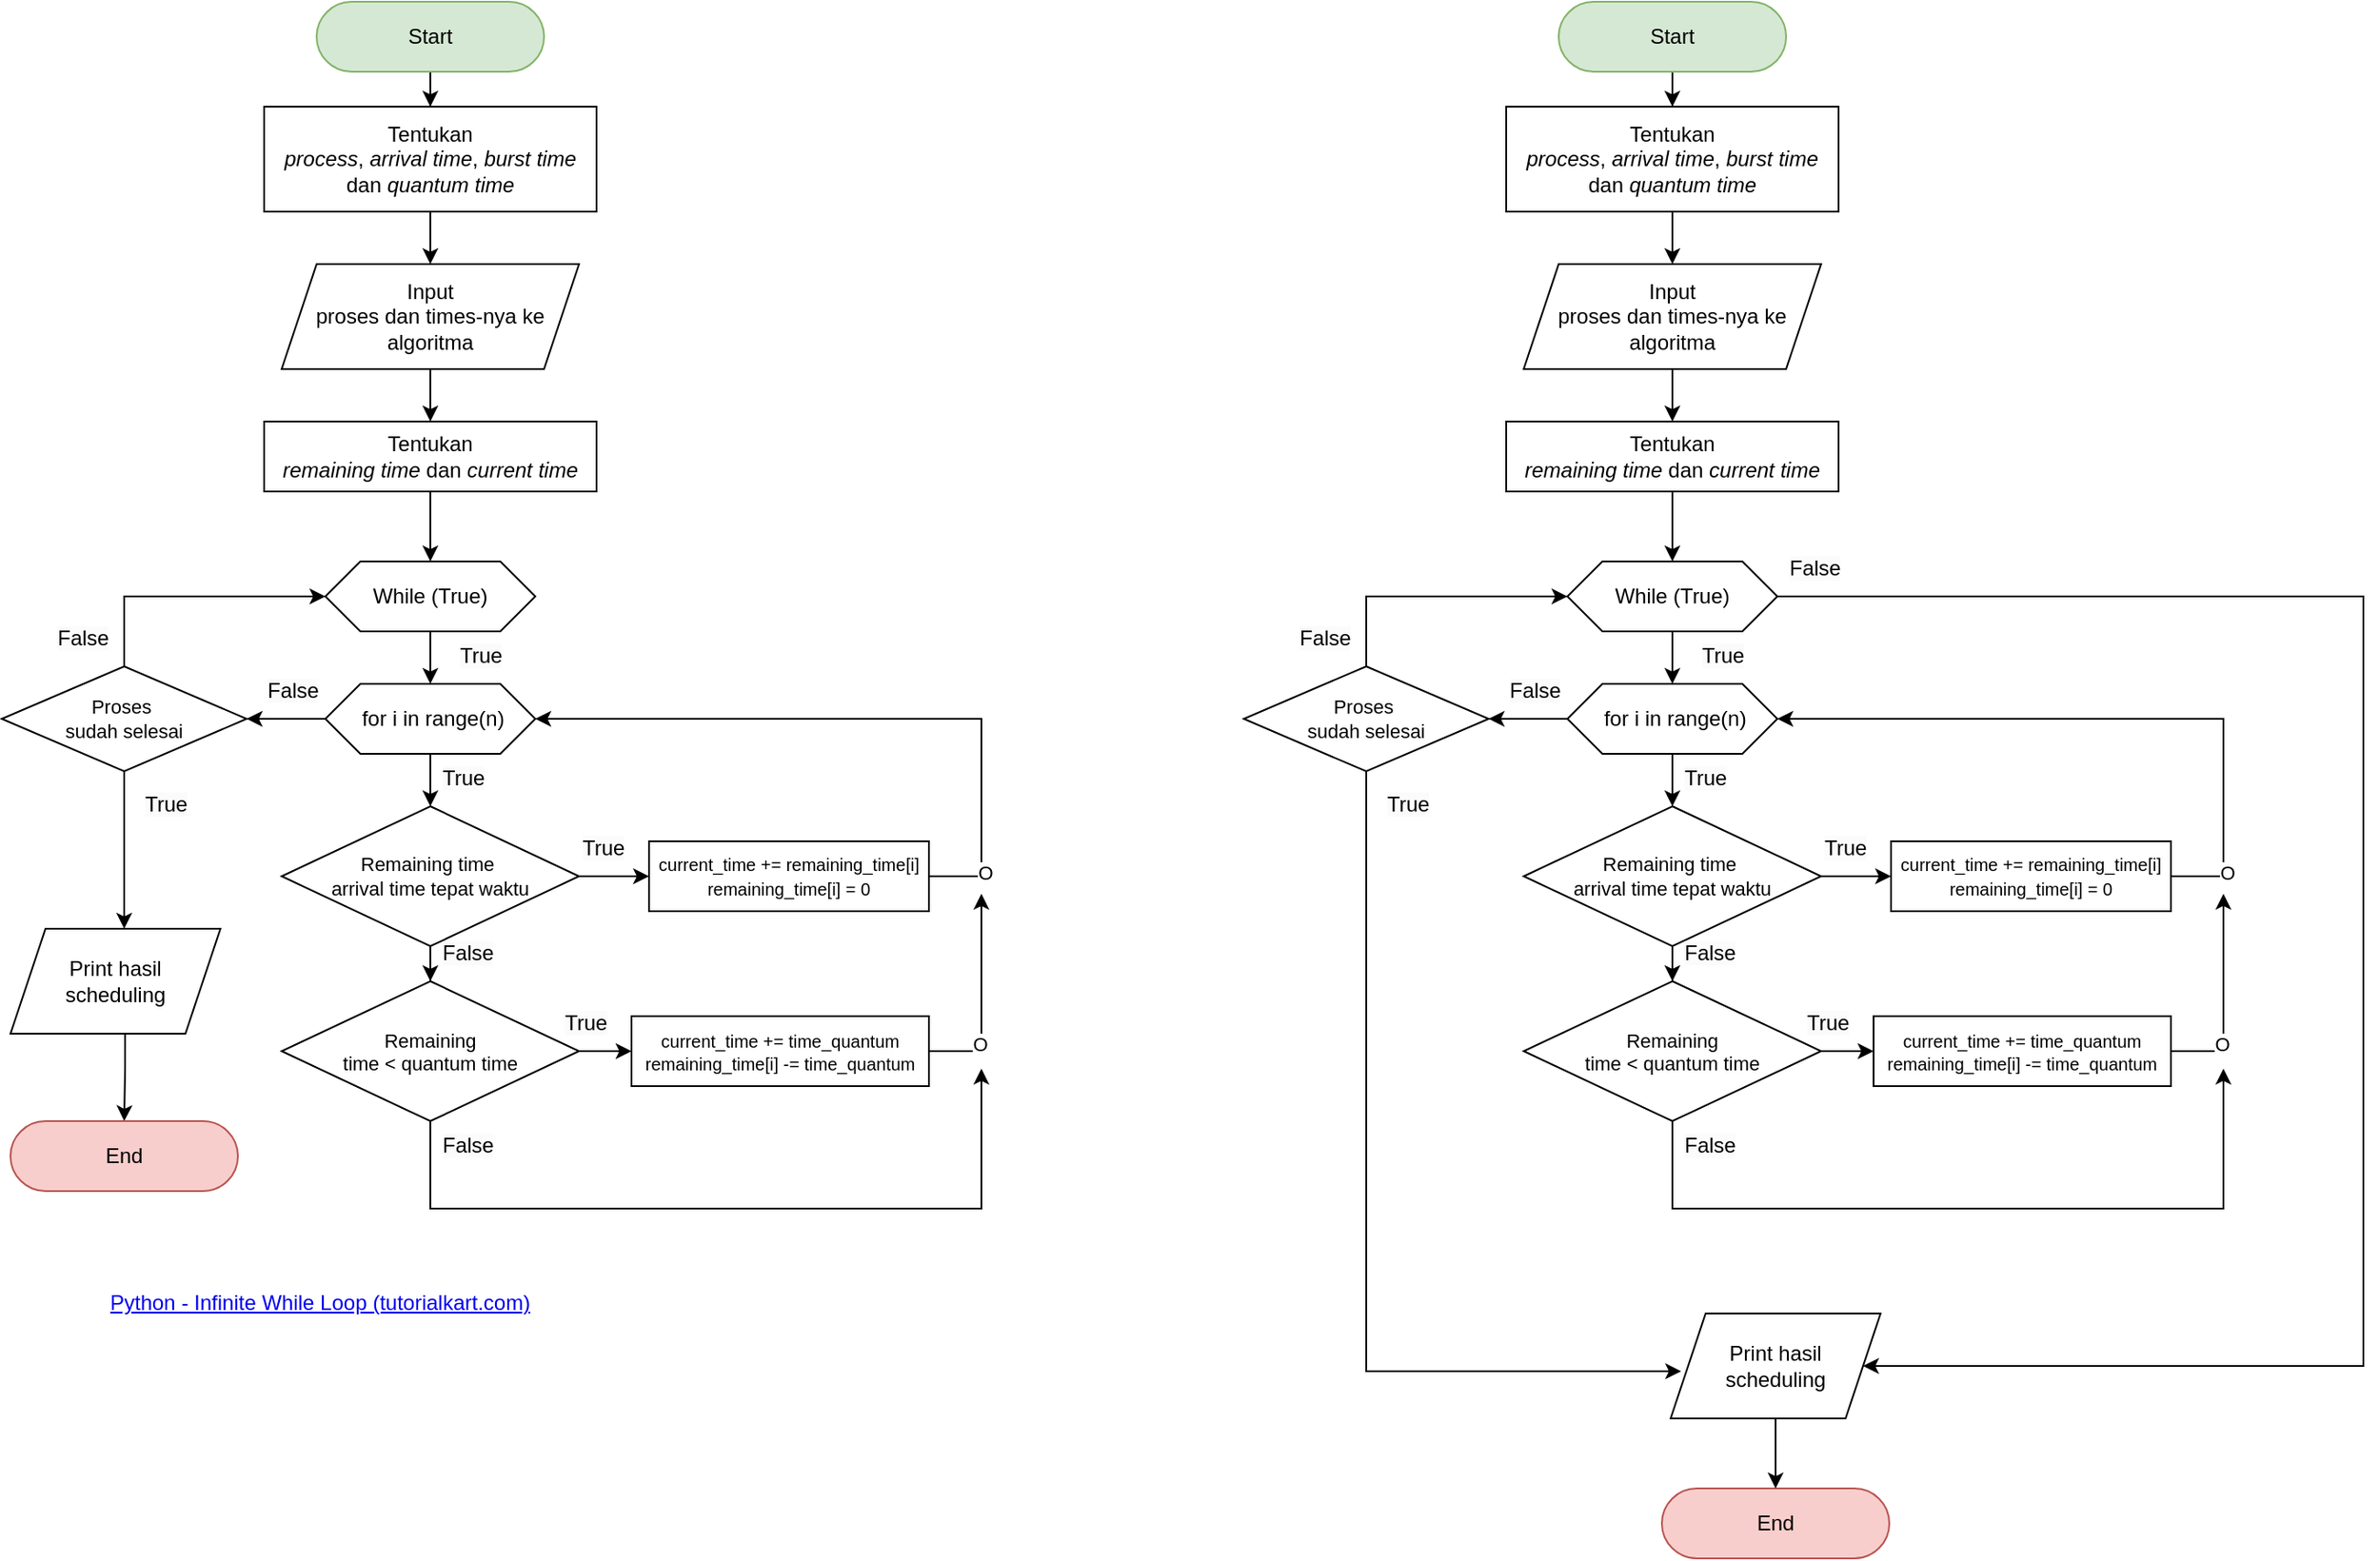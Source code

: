 <mxfile version="22.1.4" type="github">
  <diagram name="Page-1" id="GzDkK3Wdm-paOA56kU2o">
    <mxGraphModel dx="1154" dy="614" grid="1" gridSize="10" guides="1" tooltips="1" connect="1" arrows="1" fold="1" page="1" pageScale="1" pageWidth="827" pageHeight="1169" math="0" shadow="0">
      <root>
        <mxCell id="0" />
        <mxCell id="1" parent="0" />
        <mxCell id="nh16xZnF35ZIOP_AyppK-23" value="" style="edgeStyle=orthogonalEdgeStyle;rounded=0;orthogonalLoop=1;jettySize=auto;html=1;entryX=0.5;entryY=0;entryDx=0;entryDy=0;" parent="1" source="nh16xZnF35ZIOP_AyppK-1" target="nh16xZnF35ZIOP_AyppK-2" edge="1">
          <mxGeometry relative="1" as="geometry" />
        </mxCell>
        <mxCell id="nh16xZnF35ZIOP_AyppK-1" value="Start" style="rounded=1;whiteSpace=wrap;html=1;arcSize=50;fillColor=#d5e8d4;strokeColor=#82b366;" parent="1" vertex="1">
          <mxGeometry x="230" y="140" width="130" height="40" as="geometry" />
        </mxCell>
        <mxCell id="nh16xZnF35ZIOP_AyppK-25" value="" style="edgeStyle=orthogonalEdgeStyle;rounded=0;orthogonalLoop=1;jettySize=auto;html=1;" parent="1" source="nh16xZnF35ZIOP_AyppK-2" target="nh16xZnF35ZIOP_AyppK-3" edge="1">
          <mxGeometry relative="1" as="geometry" />
        </mxCell>
        <mxCell id="nh16xZnF35ZIOP_AyppK-2" value="&lt;p align=&quot;center&quot; class=&quot;MsoNormal&quot;&gt;Tentukan&lt;br&gt;&lt;i&gt;process&lt;/i&gt;, &lt;i&gt;arrival time&lt;/i&gt;, &lt;i&gt;burst time&lt;/i&gt; dan &lt;i&gt;quantum time&lt;/i&gt;&lt;span style=&quot;font-family: &amp;quot;Plus Jakarta Sans&amp;quot;;&quot;&gt;&lt;/span&gt;&lt;/p&gt;" style="rounded=0;whiteSpace=wrap;html=1;" parent="1" vertex="1">
          <mxGeometry x="200" y="200" width="190" height="60" as="geometry" />
        </mxCell>
        <mxCell id="nh16xZnF35ZIOP_AyppK-28" style="edgeStyle=orthogonalEdgeStyle;rounded=0;orthogonalLoop=1;jettySize=auto;html=1;entryX=0.5;entryY=0;entryDx=0;entryDy=0;" parent="1" source="nh16xZnF35ZIOP_AyppK-3" target="nh16xZnF35ZIOP_AyppK-4" edge="1">
          <mxGeometry relative="1" as="geometry" />
        </mxCell>
        <mxCell id="nh16xZnF35ZIOP_AyppK-3" value="&lt;p align=&quot;center&quot; class=&quot;MsoNormal&quot;&gt;Input&lt;br/&gt;proses dan times-nya ke algoritma&lt;span style=&quot;font-family: &amp;quot;Plus Jakarta Sans&amp;quot;;&quot;&gt;&lt;/span&gt;&lt;/p&gt;" style="shape=parallelogram;perimeter=parallelogramPerimeter;whiteSpace=wrap;html=1;fixedSize=1;" parent="1" vertex="1">
          <mxGeometry x="210" y="290" width="170" height="60" as="geometry" />
        </mxCell>
        <mxCell id="nh16xZnF35ZIOP_AyppK-29" style="edgeStyle=orthogonalEdgeStyle;rounded=0;orthogonalLoop=1;jettySize=auto;html=1;" parent="1" source="nh16xZnF35ZIOP_AyppK-4" target="nh16xZnF35ZIOP_AyppK-6" edge="1">
          <mxGeometry relative="1" as="geometry" />
        </mxCell>
        <mxCell id="nh16xZnF35ZIOP_AyppK-4" value="&lt;p align=&quot;center&quot; class=&quot;MsoNormal&quot;&gt;&lt;font style=&quot;font-size: 12px;&quot;&gt;&lt;font style=&quot;&quot;&gt;Tentukan&lt;br&gt;&lt;i&gt;remaining time&lt;/i&gt; dan&lt;i&gt; current &lt;/i&gt;&lt;/font&gt;&lt;i&gt;time&lt;/i&gt;&lt;/font&gt;&lt;span style=&quot;font-family: &amp;quot;Plus Jakarta Sans&amp;quot;;&quot;&gt;&lt;/span&gt;&lt;/p&gt;" style="rounded=0;whiteSpace=wrap;html=1;" parent="1" vertex="1">
          <mxGeometry x="200" y="380" width="190" height="40" as="geometry" />
        </mxCell>
        <mxCell id="nh16xZnF35ZIOP_AyppK-31" style="edgeStyle=orthogonalEdgeStyle;rounded=0;orthogonalLoop=1;jettySize=auto;html=1;entryX=0.5;entryY=0;entryDx=0;entryDy=0;" parent="1" source="nh16xZnF35ZIOP_AyppK-6" target="nh16xZnF35ZIOP_AyppK-7" edge="1">
          <mxGeometry relative="1" as="geometry" />
        </mxCell>
        <mxCell id="nh16xZnF35ZIOP_AyppK-6" value="While (True)" style="shape=hexagon;perimeter=hexagonPerimeter2;whiteSpace=wrap;html=1;fixedSize=1;" parent="1" vertex="1">
          <mxGeometry x="235" y="460" width="120" height="40" as="geometry" />
        </mxCell>
        <mxCell id="nh16xZnF35ZIOP_AyppK-18" value="" style="edgeStyle=orthogonalEdgeStyle;rounded=0;orthogonalLoop=1;jettySize=auto;html=1;" parent="1" source="nh16xZnF35ZIOP_AyppK-7" target="nh16xZnF35ZIOP_AyppK-17" edge="1">
          <mxGeometry relative="1" as="geometry" />
        </mxCell>
        <mxCell id="nh16xZnF35ZIOP_AyppK-33" style="edgeStyle=orthogonalEdgeStyle;rounded=0;orthogonalLoop=1;jettySize=auto;html=1;entryX=0.5;entryY=0;entryDx=0;entryDy=0;" parent="1" source="nh16xZnF35ZIOP_AyppK-7" target="nh16xZnF35ZIOP_AyppK-9" edge="1">
          <mxGeometry relative="1" as="geometry" />
        </mxCell>
        <mxCell id="nh16xZnF35ZIOP_AyppK-7" value="&amp;nbsp;for i in range(n)" style="shape=hexagon;perimeter=hexagonPerimeter2;whiteSpace=wrap;html=1;fixedSize=1;" parent="1" vertex="1">
          <mxGeometry x="235" y="530" width="120" height="40" as="geometry" />
        </mxCell>
        <mxCell id="nh16xZnF35ZIOP_AyppK-19" value="" style="edgeStyle=orthogonalEdgeStyle;rounded=0;orthogonalLoop=1;jettySize=auto;html=1;" parent="1" source="nh16xZnF35ZIOP_AyppK-9" target="nh16xZnF35ZIOP_AyppK-16" edge="1">
          <mxGeometry relative="1" as="geometry" />
        </mxCell>
        <mxCell id="nh16xZnF35ZIOP_AyppK-36" value="" style="edgeStyle=orthogonalEdgeStyle;rounded=0;orthogonalLoop=1;jettySize=auto;html=1;" parent="1" source="nh16xZnF35ZIOP_AyppK-9" target="nh16xZnF35ZIOP_AyppK-11" edge="1">
          <mxGeometry relative="1" as="geometry" />
        </mxCell>
        <mxCell id="nh16xZnF35ZIOP_AyppK-9" value="&lt;p style=&quot;line-height: 10%;&quot; class=&quot;MsoNormal&quot;&gt;&lt;font style=&quot;font-size: 11px;&quot;&gt;Remaining time&amp;nbsp;&lt;/font&gt;&lt;/p&gt;&lt;p style=&quot;line-height: 10%;&quot; class=&quot;MsoNormal&quot;&gt;&lt;font style=&quot;font-size: 11px;&quot;&gt;arrival time tepat waktu&lt;/font&gt;&lt;/p&gt;" style="rhombus;whiteSpace=wrap;html=1;rounded=0;shadow=0;align=center;" parent="1" vertex="1">
          <mxGeometry x="210" y="600" width="170" height="80" as="geometry" />
        </mxCell>
        <mxCell id="nh16xZnF35ZIOP_AyppK-20" value="" style="edgeStyle=orthogonalEdgeStyle;rounded=0;orthogonalLoop=1;jettySize=auto;html=1;" parent="1" source="nh16xZnF35ZIOP_AyppK-11" target="nh16xZnF35ZIOP_AyppK-15" edge="1">
          <mxGeometry relative="1" as="geometry" />
        </mxCell>
        <mxCell id="tXyMa349fQZosZSXfKXh-4" style="edgeStyle=orthogonalEdgeStyle;rounded=0;orthogonalLoop=1;jettySize=auto;html=1;" edge="1" parent="1" source="nh16xZnF35ZIOP_AyppK-11">
          <mxGeometry relative="1" as="geometry">
            <mxPoint x="610" y="750" as="targetPoint" />
            <Array as="points">
              <mxPoint x="295" y="830" />
              <mxPoint x="610" y="830" />
            </Array>
          </mxGeometry>
        </mxCell>
        <mxCell id="nh16xZnF35ZIOP_AyppK-11" value="&lt;p style=&quot;line-height: 110%; font-size: 11px;&quot; align=&quot;center&quot; class=&quot;MsoNormal&quot;&gt;Remaining&lt;br&gt;time &amp;lt; quantum time&lt;/p&gt;" style="rhombus;whiteSpace=wrap;html=1;rounded=0;shadow=0;align=center;" parent="1" vertex="1">
          <mxGeometry x="210" y="700" width="170" height="80" as="geometry" />
        </mxCell>
        <mxCell id="nh16xZnF35ZIOP_AyppK-38" style="edgeStyle=orthogonalEdgeStyle;rounded=0;orthogonalLoop=1;jettySize=auto;html=1;" parent="1" source="nh16xZnF35ZIOP_AyppK-15" edge="1">
          <mxGeometry relative="1" as="geometry">
            <mxPoint x="610" y="650" as="targetPoint" />
            <Array as="points">
              <mxPoint x="610" y="740" />
            </Array>
          </mxGeometry>
        </mxCell>
        <mxCell id="tXyMa349fQZosZSXfKXh-10" value="O" style="edgeLabel;html=1;align=center;verticalAlign=middle;resizable=0;points=[];" vertex="1" connectable="0" parent="nh16xZnF35ZIOP_AyppK-38">
          <mxGeometry x="-0.429" y="1" relative="1" as="geometry">
            <mxPoint as="offset" />
          </mxGeometry>
        </mxCell>
        <mxCell id="nh16xZnF35ZIOP_AyppK-15" value="&lt;p style=&quot;line-height: 30%; font-size: 10px;&quot; align=&quot;center&quot; class=&quot;MsoNormal&quot;&gt;&lt;font style=&quot;font-size: 10px;&quot;&gt;current_time += time_quantum&lt;/font&gt;&lt;/p&gt;&lt;p style=&quot;line-height: 30%; font-size: 10px;&quot; align=&quot;center&quot; class=&quot;MsoNormal&quot;&gt;&lt;span style=&quot;background-color: initial;&quot;&gt;&lt;font style=&quot;font-size: 10px;&quot;&gt;remaining_time[i] -= time_quantum&lt;/font&gt;&lt;/span&gt;&lt;/p&gt;" style="rounded=0;whiteSpace=wrap;html=1;" parent="1" vertex="1">
          <mxGeometry x="410" y="720" width="170" height="40" as="geometry" />
        </mxCell>
        <mxCell id="nh16xZnF35ZIOP_AyppK-37" style="edgeStyle=orthogonalEdgeStyle;rounded=0;orthogonalLoop=1;jettySize=auto;html=1;entryX=1;entryY=0.5;entryDx=0;entryDy=0;" parent="1" source="nh16xZnF35ZIOP_AyppK-16" target="nh16xZnF35ZIOP_AyppK-7" edge="1">
          <mxGeometry relative="1" as="geometry">
            <Array as="points">
              <mxPoint x="610" y="640" />
              <mxPoint x="610" y="550" />
            </Array>
          </mxGeometry>
        </mxCell>
        <mxCell id="tXyMa349fQZosZSXfKXh-9" value="O" style="edgeLabel;html=1;align=center;verticalAlign=middle;resizable=0;points=[];" vertex="1" connectable="0" parent="nh16xZnF35ZIOP_AyppK-37">
          <mxGeometry x="-0.828" y="-2" relative="1" as="geometry">
            <mxPoint as="offset" />
          </mxGeometry>
        </mxCell>
        <mxCell id="nh16xZnF35ZIOP_AyppK-16" value="&lt;p style=&quot;line-height: 10%;&quot; class=&quot;MsoNormal&quot;&gt;&lt;font style=&quot;font-size: 10px;&quot;&gt;current_time += remaining_time[i]&lt;/font&gt;&lt;/p&gt;&lt;p style=&quot;line-height: 10%;&quot; class=&quot;MsoNormal&quot;&gt;&lt;font style=&quot;font-size: 10px;&quot;&gt;remaining_time[i] = 0&lt;/font&gt;&lt;/p&gt;" style="rounded=0;whiteSpace=wrap;html=1;align=center;perimeterSpacing=0;" parent="1" vertex="1">
          <mxGeometry x="420" y="620" width="160" height="40" as="geometry" />
        </mxCell>
        <mxCell id="nh16xZnF35ZIOP_AyppK-43" style="edgeStyle=orthogonalEdgeStyle;rounded=0;orthogonalLoop=1;jettySize=auto;html=1;exitX=0.5;exitY=0;exitDx=0;exitDy=0;entryX=0;entryY=0.5;entryDx=0;entryDy=0;" parent="1" source="nh16xZnF35ZIOP_AyppK-17" target="nh16xZnF35ZIOP_AyppK-6" edge="1">
          <mxGeometry relative="1" as="geometry">
            <mxPoint x="160" y="445" as="targetPoint" />
            <mxPoint x="120.0" y="515" as="sourcePoint" />
            <Array as="points">
              <mxPoint x="120" y="480" />
            </Array>
          </mxGeometry>
        </mxCell>
        <mxCell id="nh16xZnF35ZIOP_AyppK-45" value="" style="edgeStyle=orthogonalEdgeStyle;rounded=0;orthogonalLoop=1;jettySize=auto;html=1;" parent="1" source="nh16xZnF35ZIOP_AyppK-17" edge="1">
          <mxGeometry relative="1" as="geometry">
            <mxPoint x="120" y="670" as="targetPoint" />
          </mxGeometry>
        </mxCell>
        <mxCell id="nh16xZnF35ZIOP_AyppK-17" value="&lt;p style=&quot;line-height: 10%;&quot; class=&quot;MsoNormal&quot;&gt;&lt;span style=&quot;font-size: 11px;&quot;&gt;Proses&amp;nbsp;&lt;/span&gt;&lt;/p&gt;&lt;p style=&quot;line-height: 10%;&quot; class=&quot;MsoNormal&quot;&gt;&lt;span style=&quot;font-size: 11px;&quot;&gt;sudah selesai&lt;/span&gt;&lt;/p&gt;" style="rhombus;whiteSpace=wrap;html=1;rounded=0;shadow=0;align=center;" parent="1" vertex="1">
          <mxGeometry x="50" y="520" width="140" height="60" as="geometry" />
        </mxCell>
        <mxCell id="nh16xZnF35ZIOP_AyppK-47" value="" style="edgeStyle=orthogonalEdgeStyle;rounded=0;orthogonalLoop=1;jettySize=auto;html=1;exitX=0.546;exitY=0.995;exitDx=0;exitDy=0;exitPerimeter=0;" parent="1" source="nh16xZnF35ZIOP_AyppK-49" target="nh16xZnF35ZIOP_AyppK-46" edge="1">
          <mxGeometry relative="1" as="geometry">
            <mxPoint x="120" y="710.0" as="sourcePoint" />
            <Array as="points">
              <mxPoint x="120" y="750" />
              <mxPoint x="120" y="750" />
            </Array>
          </mxGeometry>
        </mxCell>
        <mxCell id="nh16xZnF35ZIOP_AyppK-46" value="End" style="rounded=1;whiteSpace=wrap;html=1;arcSize=50;fillColor=#f8cecc;strokeColor=#b85450;" parent="1" vertex="1">
          <mxGeometry x="55" y="780" width="130" height="40" as="geometry" />
        </mxCell>
        <mxCell id="nh16xZnF35ZIOP_AyppK-49" value="Print hasil &lt;br&gt;scheduling" style="shape=parallelogram;perimeter=parallelogramPerimeter;whiteSpace=wrap;html=1;fixedSize=1;" parent="1" vertex="1">
          <mxGeometry x="55" y="670" width="120" height="60" as="geometry" />
        </mxCell>
        <mxCell id="tXyMa349fQZosZSXfKXh-1" value="&lt;span style=&quot;color: rgb(0, 0, 0); font-family: Helvetica; font-size: 12px; font-style: normal; font-variant-ligatures: normal; font-variant-caps: normal; font-weight: 400; letter-spacing: normal; orphans: 2; text-align: center; text-indent: 0px; text-transform: none; widows: 2; word-spacing: 0px; -webkit-text-stroke-width: 0px; background-color: rgb(251, 251, 251); text-decoration-thickness: initial; text-decoration-style: initial; text-decoration-color: initial; float: none; display: inline !important;&quot;&gt;True&lt;/span&gt;" style="text;whiteSpace=wrap;html=1;" vertex="1" parent="1">
          <mxGeometry x="300" y="570" width="30" height="30" as="geometry" />
        </mxCell>
        <mxCell id="tXyMa349fQZosZSXfKXh-2" value="&lt;span style=&quot;color: rgb(0, 0, 0); font-family: Helvetica; font-size: 12px; font-style: normal; font-variant-ligatures: normal; font-variant-caps: normal; font-weight: 400; letter-spacing: normal; orphans: 2; text-align: center; text-indent: 0px; text-transform: none; widows: 2; word-spacing: 0px; -webkit-text-stroke-width: 0px; background-color: rgb(251, 251, 251); text-decoration-thickness: initial; text-decoration-style: initial; text-decoration-color: initial; float: none; display: inline !important;&quot;&gt;False&lt;/span&gt;" style="text;whiteSpace=wrap;html=1;" vertex="1" parent="1">
          <mxGeometry x="200" y="520" width="30" height="30" as="geometry" />
        </mxCell>
        <mxCell id="tXyMa349fQZosZSXfKXh-3" value="&lt;span style=&quot;color: rgb(0, 0, 0); font-family: Helvetica; font-size: 12px; font-style: normal; font-variant-ligatures: normal; font-variant-caps: normal; font-weight: 400; letter-spacing: normal; orphans: 2; text-align: center; text-indent: 0px; text-transform: none; widows: 2; word-spacing: 0px; -webkit-text-stroke-width: 0px; background-color: rgb(251, 251, 251); text-decoration-thickness: initial; text-decoration-style: initial; text-decoration-color: initial; float: none; display: inline !important;&quot;&gt;True&lt;/span&gt;" style="text;whiteSpace=wrap;html=1;" vertex="1" parent="1">
          <mxGeometry x="380" y="610" width="30" height="30" as="geometry" />
        </mxCell>
        <mxCell id="tXyMa349fQZosZSXfKXh-5" value="&lt;span style=&quot;color: rgb(0, 0, 0); font-family: Helvetica; font-size: 12px; font-style: normal; font-variant-ligatures: normal; font-variant-caps: normal; font-weight: 400; letter-spacing: normal; orphans: 2; text-align: center; text-indent: 0px; text-transform: none; widows: 2; word-spacing: 0px; -webkit-text-stroke-width: 0px; background-color: rgb(251, 251, 251); text-decoration-thickness: initial; text-decoration-style: initial; text-decoration-color: initial; float: none; display: inline !important;&quot;&gt;True&lt;/span&gt;" style="text;whiteSpace=wrap;html=1;" vertex="1" parent="1">
          <mxGeometry x="370" y="710" width="30" height="30" as="geometry" />
        </mxCell>
        <mxCell id="tXyMa349fQZosZSXfKXh-6" value="&lt;span style=&quot;color: rgb(0, 0, 0); font-family: Helvetica; font-size: 12px; font-style: normal; font-variant-ligatures: normal; font-variant-caps: normal; font-weight: 400; letter-spacing: normal; orphans: 2; text-align: center; text-indent: 0px; text-transform: none; widows: 2; word-spacing: 0px; -webkit-text-stroke-width: 0px; background-color: rgb(251, 251, 251); text-decoration-thickness: initial; text-decoration-style: initial; text-decoration-color: initial; float: none; display: inline !important;&quot;&gt;True&lt;/span&gt;" style="text;whiteSpace=wrap;html=1;" vertex="1" parent="1">
          <mxGeometry x="130" y="585" width="30" height="30" as="geometry" />
        </mxCell>
        <mxCell id="tXyMa349fQZosZSXfKXh-11" value="&lt;span style=&quot;color: rgb(0, 0, 0); font-family: Helvetica; font-size: 12px; font-style: normal; font-variant-ligatures: normal; font-variant-caps: normal; font-weight: 400; letter-spacing: normal; orphans: 2; text-align: center; text-indent: 0px; text-transform: none; widows: 2; word-spacing: 0px; -webkit-text-stroke-width: 0px; background-color: rgb(251, 251, 251); text-decoration-thickness: initial; text-decoration-style: initial; text-decoration-color: initial; float: none; display: inline !important;&quot;&gt;False&lt;/span&gt;" style="text;whiteSpace=wrap;html=1;" vertex="1" parent="1">
          <mxGeometry x="300" y="670" width="30" height="30" as="geometry" />
        </mxCell>
        <mxCell id="tXyMa349fQZosZSXfKXh-12" value="&lt;span style=&quot;color: rgb(0, 0, 0); font-family: Helvetica; font-size: 12px; font-style: normal; font-variant-ligatures: normal; font-variant-caps: normal; font-weight: 400; letter-spacing: normal; orphans: 2; text-align: center; text-indent: 0px; text-transform: none; widows: 2; word-spacing: 0px; -webkit-text-stroke-width: 0px; background-color: rgb(251, 251, 251); text-decoration-thickness: initial; text-decoration-style: initial; text-decoration-color: initial; float: none; display: inline !important;&quot;&gt;False&lt;/span&gt;" style="text;whiteSpace=wrap;html=1;" vertex="1" parent="1">
          <mxGeometry x="300" y="780" width="30" height="30" as="geometry" />
        </mxCell>
        <mxCell id="tXyMa349fQZosZSXfKXh-13" value="&lt;span style=&quot;color: rgb(0, 0, 0); font-family: Helvetica; font-size: 12px; font-style: normal; font-variant-ligatures: normal; font-variant-caps: normal; font-weight: 400; letter-spacing: normal; orphans: 2; text-align: center; text-indent: 0px; text-transform: none; widows: 2; word-spacing: 0px; -webkit-text-stroke-width: 0px; background-color: rgb(251, 251, 251); text-decoration-thickness: initial; text-decoration-style: initial; text-decoration-color: initial; float: none; display: inline !important;&quot;&gt;False&lt;/span&gt;" style="text;whiteSpace=wrap;html=1;" vertex="1" parent="1">
          <mxGeometry x="80" y="490" width="30" height="30" as="geometry" />
        </mxCell>
        <mxCell id="tXyMa349fQZosZSXfKXh-14" value="&lt;span style=&quot;color: rgb(0, 0, 0); font-family: Helvetica; font-size: 12px; font-style: normal; font-variant-ligatures: normal; font-variant-caps: normal; font-weight: 400; letter-spacing: normal; orphans: 2; text-align: center; text-indent: 0px; text-transform: none; widows: 2; word-spacing: 0px; -webkit-text-stroke-width: 0px; background-color: rgb(251, 251, 251); text-decoration-thickness: initial; text-decoration-style: initial; text-decoration-color: initial; float: none; display: inline !important;&quot;&gt;True&lt;/span&gt;" style="text;whiteSpace=wrap;html=1;" vertex="1" parent="1">
          <mxGeometry x="310" y="500" width="30" height="30" as="geometry" />
        </mxCell>
        <mxCell id="tXyMa349fQZosZSXfKXh-18" value="" style="edgeStyle=orthogonalEdgeStyle;rounded=0;orthogonalLoop=1;jettySize=auto;html=1;entryX=0.5;entryY=0;entryDx=0;entryDy=0;" edge="1" parent="1" source="tXyMa349fQZosZSXfKXh-19" target="tXyMa349fQZosZSXfKXh-21">
          <mxGeometry relative="1" as="geometry" />
        </mxCell>
        <mxCell id="tXyMa349fQZosZSXfKXh-19" value="Start" style="rounded=1;whiteSpace=wrap;html=1;arcSize=50;fillColor=#d5e8d4;strokeColor=#82b366;" vertex="1" parent="1">
          <mxGeometry x="940" y="140" width="130" height="40" as="geometry" />
        </mxCell>
        <mxCell id="tXyMa349fQZosZSXfKXh-20" value="" style="edgeStyle=orthogonalEdgeStyle;rounded=0;orthogonalLoop=1;jettySize=auto;html=1;" edge="1" parent="1" source="tXyMa349fQZosZSXfKXh-21" target="tXyMa349fQZosZSXfKXh-23">
          <mxGeometry relative="1" as="geometry" />
        </mxCell>
        <mxCell id="tXyMa349fQZosZSXfKXh-21" value="&lt;p align=&quot;center&quot; class=&quot;MsoNormal&quot;&gt;Tentukan&lt;br&gt;&lt;i&gt;process&lt;/i&gt;, &lt;i&gt;arrival time&lt;/i&gt;, &lt;i&gt;burst time&lt;/i&gt; dan &lt;i&gt;quantum time&lt;/i&gt;&lt;span style=&quot;font-family: &amp;quot;Plus Jakarta Sans&amp;quot;;&quot;&gt;&lt;/span&gt;&lt;/p&gt;" style="rounded=0;whiteSpace=wrap;html=1;" vertex="1" parent="1">
          <mxGeometry x="910" y="200" width="190" height="60" as="geometry" />
        </mxCell>
        <mxCell id="tXyMa349fQZosZSXfKXh-22" style="edgeStyle=orthogonalEdgeStyle;rounded=0;orthogonalLoop=1;jettySize=auto;html=1;entryX=0.5;entryY=0;entryDx=0;entryDy=0;" edge="1" parent="1" source="tXyMa349fQZosZSXfKXh-23" target="tXyMa349fQZosZSXfKXh-25">
          <mxGeometry relative="1" as="geometry" />
        </mxCell>
        <mxCell id="tXyMa349fQZosZSXfKXh-23" value="&lt;p align=&quot;center&quot; class=&quot;MsoNormal&quot;&gt;Input&lt;br/&gt;proses dan times-nya ke algoritma&lt;span style=&quot;font-family: &amp;quot;Plus Jakarta Sans&amp;quot;;&quot;&gt;&lt;/span&gt;&lt;/p&gt;" style="shape=parallelogram;perimeter=parallelogramPerimeter;whiteSpace=wrap;html=1;fixedSize=1;" vertex="1" parent="1">
          <mxGeometry x="920" y="290" width="170" height="60" as="geometry" />
        </mxCell>
        <mxCell id="tXyMa349fQZosZSXfKXh-24" style="edgeStyle=orthogonalEdgeStyle;rounded=0;orthogonalLoop=1;jettySize=auto;html=1;" edge="1" parent="1" source="tXyMa349fQZosZSXfKXh-25" target="tXyMa349fQZosZSXfKXh-28">
          <mxGeometry relative="1" as="geometry" />
        </mxCell>
        <mxCell id="tXyMa349fQZosZSXfKXh-25" value="&lt;p align=&quot;center&quot; class=&quot;MsoNormal&quot;&gt;&lt;font style=&quot;font-size: 12px;&quot;&gt;&lt;font style=&quot;&quot;&gt;Tentukan&lt;br&gt;&lt;i&gt;remaining time&lt;/i&gt; dan&lt;i&gt; current &lt;/i&gt;&lt;/font&gt;&lt;i&gt;time&lt;/i&gt;&lt;/font&gt;&lt;span style=&quot;font-family: &amp;quot;Plus Jakarta Sans&amp;quot;;&quot;&gt;&lt;/span&gt;&lt;/p&gt;" style="rounded=0;whiteSpace=wrap;html=1;" vertex="1" parent="1">
          <mxGeometry x="910" y="380" width="190" height="40" as="geometry" />
        </mxCell>
        <mxCell id="tXyMa349fQZosZSXfKXh-26" style="edgeStyle=orthogonalEdgeStyle;rounded=0;orthogonalLoop=1;jettySize=auto;html=1;entryX=0.5;entryY=0;entryDx=0;entryDy=0;" edge="1" parent="1" source="tXyMa349fQZosZSXfKXh-28" target="tXyMa349fQZosZSXfKXh-31">
          <mxGeometry relative="1" as="geometry" />
        </mxCell>
        <mxCell id="tXyMa349fQZosZSXfKXh-27" style="edgeStyle=orthogonalEdgeStyle;rounded=0;orthogonalLoop=1;jettySize=auto;html=1;entryX=1;entryY=0.5;entryDx=0;entryDy=0;" edge="1" parent="1" source="tXyMa349fQZosZSXfKXh-28" target="tXyMa349fQZosZSXfKXh-49">
          <mxGeometry relative="1" as="geometry">
            <Array as="points">
              <mxPoint x="1400" y="480" />
              <mxPoint x="1400" y="920" />
            </Array>
          </mxGeometry>
        </mxCell>
        <mxCell id="tXyMa349fQZosZSXfKXh-28" value="While (True)" style="shape=hexagon;perimeter=hexagonPerimeter2;whiteSpace=wrap;html=1;fixedSize=1;" vertex="1" parent="1">
          <mxGeometry x="945" y="460" width="120" height="40" as="geometry" />
        </mxCell>
        <mxCell id="tXyMa349fQZosZSXfKXh-29" value="" style="edgeStyle=orthogonalEdgeStyle;rounded=0;orthogonalLoop=1;jettySize=auto;html=1;" edge="1" parent="1" source="tXyMa349fQZosZSXfKXh-31" target="tXyMa349fQZosZSXfKXh-46">
          <mxGeometry relative="1" as="geometry" />
        </mxCell>
        <mxCell id="tXyMa349fQZosZSXfKXh-30" style="edgeStyle=orthogonalEdgeStyle;rounded=0;orthogonalLoop=1;jettySize=auto;html=1;entryX=0.5;entryY=0;entryDx=0;entryDy=0;" edge="1" parent="1" source="tXyMa349fQZosZSXfKXh-31" target="tXyMa349fQZosZSXfKXh-34">
          <mxGeometry relative="1" as="geometry" />
        </mxCell>
        <mxCell id="tXyMa349fQZosZSXfKXh-31" value="&amp;nbsp;for i in range(n)" style="shape=hexagon;perimeter=hexagonPerimeter2;whiteSpace=wrap;html=1;fixedSize=1;" vertex="1" parent="1">
          <mxGeometry x="945" y="530" width="120" height="40" as="geometry" />
        </mxCell>
        <mxCell id="tXyMa349fQZosZSXfKXh-32" value="" style="edgeStyle=orthogonalEdgeStyle;rounded=0;orthogonalLoop=1;jettySize=auto;html=1;" edge="1" parent="1" source="tXyMa349fQZosZSXfKXh-34" target="tXyMa349fQZosZSXfKXh-43">
          <mxGeometry relative="1" as="geometry" />
        </mxCell>
        <mxCell id="tXyMa349fQZosZSXfKXh-33" value="" style="edgeStyle=orthogonalEdgeStyle;rounded=0;orthogonalLoop=1;jettySize=auto;html=1;" edge="1" parent="1" source="tXyMa349fQZosZSXfKXh-34" target="tXyMa349fQZosZSXfKXh-37">
          <mxGeometry relative="1" as="geometry" />
        </mxCell>
        <mxCell id="tXyMa349fQZosZSXfKXh-34" value="&lt;p style=&quot;line-height: 10%;&quot; class=&quot;MsoNormal&quot;&gt;&lt;font style=&quot;font-size: 11px;&quot;&gt;Remaining time&amp;nbsp;&lt;/font&gt;&lt;/p&gt;&lt;p style=&quot;line-height: 10%;&quot; class=&quot;MsoNormal&quot;&gt;&lt;font style=&quot;font-size: 11px;&quot;&gt;arrival time tepat waktu&lt;/font&gt;&lt;/p&gt;" style="rhombus;whiteSpace=wrap;html=1;rounded=0;shadow=0;align=center;" vertex="1" parent="1">
          <mxGeometry x="920" y="600" width="170" height="80" as="geometry" />
        </mxCell>
        <mxCell id="tXyMa349fQZosZSXfKXh-35" value="" style="edgeStyle=orthogonalEdgeStyle;rounded=0;orthogonalLoop=1;jettySize=auto;html=1;" edge="1" parent="1" source="tXyMa349fQZosZSXfKXh-37" target="tXyMa349fQZosZSXfKXh-40">
          <mxGeometry relative="1" as="geometry" />
        </mxCell>
        <mxCell id="tXyMa349fQZosZSXfKXh-36" style="edgeStyle=orthogonalEdgeStyle;rounded=0;orthogonalLoop=1;jettySize=auto;html=1;" edge="1" parent="1" source="tXyMa349fQZosZSXfKXh-37">
          <mxGeometry relative="1" as="geometry">
            <mxPoint x="1320" y="750" as="targetPoint" />
            <Array as="points">
              <mxPoint x="1005" y="830" />
              <mxPoint x="1320" y="830" />
            </Array>
          </mxGeometry>
        </mxCell>
        <mxCell id="tXyMa349fQZosZSXfKXh-37" value="&lt;p style=&quot;line-height: 110%; font-size: 11px;&quot; align=&quot;center&quot; class=&quot;MsoNormal&quot;&gt;Remaining&lt;br&gt;time &amp;lt; quantum time&lt;/p&gt;" style="rhombus;whiteSpace=wrap;html=1;rounded=0;shadow=0;align=center;" vertex="1" parent="1">
          <mxGeometry x="920" y="700" width="170" height="80" as="geometry" />
        </mxCell>
        <mxCell id="tXyMa349fQZosZSXfKXh-38" style="edgeStyle=orthogonalEdgeStyle;rounded=0;orthogonalLoop=1;jettySize=auto;html=1;" edge="1" parent="1" source="tXyMa349fQZosZSXfKXh-40">
          <mxGeometry relative="1" as="geometry">
            <mxPoint x="1320" y="650" as="targetPoint" />
            <Array as="points">
              <mxPoint x="1320" y="740" />
            </Array>
          </mxGeometry>
        </mxCell>
        <mxCell id="tXyMa349fQZosZSXfKXh-39" value="O" style="edgeLabel;html=1;align=center;verticalAlign=middle;resizable=0;points=[];" vertex="1" connectable="0" parent="tXyMa349fQZosZSXfKXh-38">
          <mxGeometry x="-0.429" y="1" relative="1" as="geometry">
            <mxPoint as="offset" />
          </mxGeometry>
        </mxCell>
        <mxCell id="tXyMa349fQZosZSXfKXh-40" value="&lt;p style=&quot;line-height: 30%; font-size: 10px;&quot; align=&quot;center&quot; class=&quot;MsoNormal&quot;&gt;&lt;font style=&quot;font-size: 10px;&quot;&gt;current_time += time_quantum&lt;/font&gt;&lt;/p&gt;&lt;p style=&quot;line-height: 30%; font-size: 10px;&quot; align=&quot;center&quot; class=&quot;MsoNormal&quot;&gt;&lt;span style=&quot;background-color: initial;&quot;&gt;&lt;font style=&quot;font-size: 10px;&quot;&gt;remaining_time[i] -= time_quantum&lt;/font&gt;&lt;/span&gt;&lt;/p&gt;" style="rounded=0;whiteSpace=wrap;html=1;" vertex="1" parent="1">
          <mxGeometry x="1120" y="720" width="170" height="40" as="geometry" />
        </mxCell>
        <mxCell id="tXyMa349fQZosZSXfKXh-41" style="edgeStyle=orthogonalEdgeStyle;rounded=0;orthogonalLoop=1;jettySize=auto;html=1;entryX=1;entryY=0.5;entryDx=0;entryDy=0;" edge="1" parent="1" source="tXyMa349fQZosZSXfKXh-43" target="tXyMa349fQZosZSXfKXh-31">
          <mxGeometry relative="1" as="geometry">
            <Array as="points">
              <mxPoint x="1320" y="640" />
              <mxPoint x="1320" y="550" />
            </Array>
          </mxGeometry>
        </mxCell>
        <mxCell id="tXyMa349fQZosZSXfKXh-42" value="O" style="edgeLabel;html=1;align=center;verticalAlign=middle;resizable=0;points=[];" vertex="1" connectable="0" parent="tXyMa349fQZosZSXfKXh-41">
          <mxGeometry x="-0.828" y="-2" relative="1" as="geometry">
            <mxPoint as="offset" />
          </mxGeometry>
        </mxCell>
        <mxCell id="tXyMa349fQZosZSXfKXh-43" value="&lt;p style=&quot;line-height: 10%;&quot; class=&quot;MsoNormal&quot;&gt;&lt;font style=&quot;font-size: 10px;&quot;&gt;current_time += remaining_time[i]&lt;/font&gt;&lt;/p&gt;&lt;p style=&quot;line-height: 10%;&quot; class=&quot;MsoNormal&quot;&gt;&lt;font style=&quot;font-size: 10px;&quot;&gt;remaining_time[i] = 0&lt;/font&gt;&lt;/p&gt;" style="rounded=0;whiteSpace=wrap;html=1;align=center;perimeterSpacing=0;" vertex="1" parent="1">
          <mxGeometry x="1130" y="620" width="160" height="40" as="geometry" />
        </mxCell>
        <mxCell id="tXyMa349fQZosZSXfKXh-44" style="edgeStyle=orthogonalEdgeStyle;rounded=0;orthogonalLoop=1;jettySize=auto;html=1;exitX=0.5;exitY=0;exitDx=0;exitDy=0;entryX=0;entryY=0.5;entryDx=0;entryDy=0;" edge="1" parent="1" source="tXyMa349fQZosZSXfKXh-46" target="tXyMa349fQZosZSXfKXh-28">
          <mxGeometry relative="1" as="geometry">
            <mxPoint x="870" y="445" as="targetPoint" />
            <mxPoint x="830" y="515" as="sourcePoint" />
            <Array as="points">
              <mxPoint x="830" y="480" />
            </Array>
          </mxGeometry>
        </mxCell>
        <mxCell id="tXyMa349fQZosZSXfKXh-45" value="" style="edgeStyle=orthogonalEdgeStyle;rounded=0;orthogonalLoop=1;jettySize=auto;html=1;" edge="1" parent="1">
          <mxGeometry relative="1" as="geometry">
            <mxPoint x="1010" y="923" as="targetPoint" />
            <mxPoint x="830" y="580.003" as="sourcePoint" />
            <Array as="points">
              <mxPoint x="830" y="922.86" />
            </Array>
          </mxGeometry>
        </mxCell>
        <mxCell id="tXyMa349fQZosZSXfKXh-46" value="&lt;p style=&quot;line-height: 10%;&quot; class=&quot;MsoNormal&quot;&gt;&lt;span style=&quot;font-size: 11px;&quot;&gt;Proses&amp;nbsp;&lt;/span&gt;&lt;/p&gt;&lt;p style=&quot;line-height: 10%;&quot; class=&quot;MsoNormal&quot;&gt;&lt;span style=&quot;font-size: 11px;&quot;&gt;sudah selesai&lt;/span&gt;&lt;/p&gt;" style="rhombus;whiteSpace=wrap;html=1;rounded=0;shadow=0;align=center;" vertex="1" parent="1">
          <mxGeometry x="760" y="520" width="140" height="60" as="geometry" />
        </mxCell>
        <mxCell id="tXyMa349fQZosZSXfKXh-47" value="End" style="rounded=1;whiteSpace=wrap;html=1;arcSize=50;fillColor=#f8cecc;strokeColor=#b85450;" vertex="1" parent="1">
          <mxGeometry x="999" y="990" width="130" height="40" as="geometry" />
        </mxCell>
        <mxCell id="tXyMa349fQZosZSXfKXh-48" value="" style="edgeStyle=orthogonalEdgeStyle;rounded=0;orthogonalLoop=1;jettySize=auto;html=1;" edge="1" parent="1" source="tXyMa349fQZosZSXfKXh-49" target="tXyMa349fQZosZSXfKXh-47">
          <mxGeometry relative="1" as="geometry" />
        </mxCell>
        <mxCell id="tXyMa349fQZosZSXfKXh-49" value="Print hasil &lt;br&gt;scheduling" style="shape=parallelogram;perimeter=parallelogramPerimeter;whiteSpace=wrap;html=1;fixedSize=1;" vertex="1" parent="1">
          <mxGeometry x="1004" y="890" width="120" height="60" as="geometry" />
        </mxCell>
        <mxCell id="tXyMa349fQZosZSXfKXh-50" value="&lt;span style=&quot;color: rgb(0, 0, 0); font-family: Helvetica; font-size: 12px; font-style: normal; font-variant-ligatures: normal; font-variant-caps: normal; font-weight: 400; letter-spacing: normal; orphans: 2; text-align: center; text-indent: 0px; text-transform: none; widows: 2; word-spacing: 0px; -webkit-text-stroke-width: 0px; background-color: rgb(251, 251, 251); text-decoration-thickness: initial; text-decoration-style: initial; text-decoration-color: initial; float: none; display: inline !important;&quot;&gt;True&lt;/span&gt;" style="text;whiteSpace=wrap;html=1;" vertex="1" parent="1">
          <mxGeometry x="1010" y="570" width="30" height="30" as="geometry" />
        </mxCell>
        <mxCell id="tXyMa349fQZosZSXfKXh-51" value="&lt;span style=&quot;color: rgb(0, 0, 0); font-family: Helvetica; font-size: 12px; font-style: normal; font-variant-ligatures: normal; font-variant-caps: normal; font-weight: 400; letter-spacing: normal; orphans: 2; text-align: center; text-indent: 0px; text-transform: none; widows: 2; word-spacing: 0px; -webkit-text-stroke-width: 0px; background-color: rgb(251, 251, 251); text-decoration-thickness: initial; text-decoration-style: initial; text-decoration-color: initial; float: none; display: inline !important;&quot;&gt;False&lt;/span&gt;" style="text;whiteSpace=wrap;html=1;" vertex="1" parent="1">
          <mxGeometry x="910" y="520" width="30" height="30" as="geometry" />
        </mxCell>
        <mxCell id="tXyMa349fQZosZSXfKXh-52" value="&lt;span style=&quot;color: rgb(0, 0, 0); font-family: Helvetica; font-size: 12px; font-style: normal; font-variant-ligatures: normal; font-variant-caps: normal; font-weight: 400; letter-spacing: normal; orphans: 2; text-align: center; text-indent: 0px; text-transform: none; widows: 2; word-spacing: 0px; -webkit-text-stroke-width: 0px; background-color: rgb(251, 251, 251); text-decoration-thickness: initial; text-decoration-style: initial; text-decoration-color: initial; float: none; display: inline !important;&quot;&gt;True&lt;/span&gt;" style="text;whiteSpace=wrap;html=1;" vertex="1" parent="1">
          <mxGeometry x="1090" y="610" width="30" height="30" as="geometry" />
        </mxCell>
        <mxCell id="tXyMa349fQZosZSXfKXh-53" value="&lt;span style=&quot;color: rgb(0, 0, 0); font-family: Helvetica; font-size: 12px; font-style: normal; font-variant-ligatures: normal; font-variant-caps: normal; font-weight: 400; letter-spacing: normal; orphans: 2; text-align: center; text-indent: 0px; text-transform: none; widows: 2; word-spacing: 0px; -webkit-text-stroke-width: 0px; background-color: rgb(251, 251, 251); text-decoration-thickness: initial; text-decoration-style: initial; text-decoration-color: initial; float: none; display: inline !important;&quot;&gt;True&lt;/span&gt;" style="text;whiteSpace=wrap;html=1;" vertex="1" parent="1">
          <mxGeometry x="1080" y="710" width="30" height="30" as="geometry" />
        </mxCell>
        <mxCell id="tXyMa349fQZosZSXfKXh-54" value="&lt;span style=&quot;color: rgb(0, 0, 0); font-family: Helvetica; font-size: 12px; font-style: normal; font-variant-ligatures: normal; font-variant-caps: normal; font-weight: 400; letter-spacing: normal; orphans: 2; text-align: center; text-indent: 0px; text-transform: none; widows: 2; word-spacing: 0px; -webkit-text-stroke-width: 0px; background-color: rgb(251, 251, 251); text-decoration-thickness: initial; text-decoration-style: initial; text-decoration-color: initial; float: none; display: inline !important;&quot;&gt;True&lt;/span&gt;" style="text;whiteSpace=wrap;html=1;" vertex="1" parent="1">
          <mxGeometry x="840" y="585" width="30" height="30" as="geometry" />
        </mxCell>
        <mxCell id="tXyMa349fQZosZSXfKXh-55" value="&lt;span style=&quot;color: rgb(0, 0, 0); font-family: Helvetica; font-size: 12px; font-style: normal; font-variant-ligatures: normal; font-variant-caps: normal; font-weight: 400; letter-spacing: normal; orphans: 2; text-align: center; text-indent: 0px; text-transform: none; widows: 2; word-spacing: 0px; -webkit-text-stroke-width: 0px; background-color: rgb(251, 251, 251); text-decoration-thickness: initial; text-decoration-style: initial; text-decoration-color: initial; float: none; display: inline !important;&quot;&gt;False&lt;/span&gt;" style="text;whiteSpace=wrap;html=1;" vertex="1" parent="1">
          <mxGeometry x="1010" y="670" width="30" height="30" as="geometry" />
        </mxCell>
        <mxCell id="tXyMa349fQZosZSXfKXh-56" value="&lt;span style=&quot;color: rgb(0, 0, 0); font-family: Helvetica; font-size: 12px; font-style: normal; font-variant-ligatures: normal; font-variant-caps: normal; font-weight: 400; letter-spacing: normal; orphans: 2; text-align: center; text-indent: 0px; text-transform: none; widows: 2; word-spacing: 0px; -webkit-text-stroke-width: 0px; background-color: rgb(251, 251, 251); text-decoration-thickness: initial; text-decoration-style: initial; text-decoration-color: initial; float: none; display: inline !important;&quot;&gt;False&lt;/span&gt;" style="text;whiteSpace=wrap;html=1;" vertex="1" parent="1">
          <mxGeometry x="1010" y="780" width="30" height="30" as="geometry" />
        </mxCell>
        <mxCell id="tXyMa349fQZosZSXfKXh-57" value="&lt;span style=&quot;color: rgb(0, 0, 0); font-family: Helvetica; font-size: 12px; font-style: normal; font-variant-ligatures: normal; font-variant-caps: normal; font-weight: 400; letter-spacing: normal; orphans: 2; text-align: center; text-indent: 0px; text-transform: none; widows: 2; word-spacing: 0px; -webkit-text-stroke-width: 0px; background-color: rgb(251, 251, 251); text-decoration-thickness: initial; text-decoration-style: initial; text-decoration-color: initial; float: none; display: inline !important;&quot;&gt;False&lt;/span&gt;" style="text;whiteSpace=wrap;html=1;" vertex="1" parent="1">
          <mxGeometry x="790" y="490" width="30" height="30" as="geometry" />
        </mxCell>
        <mxCell id="tXyMa349fQZosZSXfKXh-58" value="&lt;span style=&quot;color: rgb(0, 0, 0); font-family: Helvetica; font-size: 12px; font-style: normal; font-variant-ligatures: normal; font-variant-caps: normal; font-weight: 400; letter-spacing: normal; orphans: 2; text-align: center; text-indent: 0px; text-transform: none; widows: 2; word-spacing: 0px; -webkit-text-stroke-width: 0px; background-color: rgb(251, 251, 251); text-decoration-thickness: initial; text-decoration-style: initial; text-decoration-color: initial; float: none; display: inline !important;&quot;&gt;True&lt;/span&gt;" style="text;whiteSpace=wrap;html=1;" vertex="1" parent="1">
          <mxGeometry x="1020" y="500" width="30" height="30" as="geometry" />
        </mxCell>
        <mxCell id="tXyMa349fQZosZSXfKXh-59" value="&lt;span style=&quot;color: rgb(0, 0, 0); font-family: Helvetica; font-size: 12px; font-style: normal; font-variant-ligatures: normal; font-variant-caps: normal; font-weight: 400; letter-spacing: normal; orphans: 2; text-align: center; text-indent: 0px; text-transform: none; widows: 2; word-spacing: 0px; -webkit-text-stroke-width: 0px; background-color: rgb(251, 251, 251); text-decoration-thickness: initial; text-decoration-style: initial; text-decoration-color: initial; float: none; display: inline !important;&quot;&gt;False&lt;/span&gt;" style="text;whiteSpace=wrap;html=1;" vertex="1" parent="1">
          <mxGeometry x="1070" y="450" width="30" height="30" as="geometry" />
        </mxCell>
        <mxCell id="tXyMa349fQZosZSXfKXh-60" value="&lt;a href=&quot;https://www.tutorialkart.com/python/python-while-loop/python-infinite-while-loop/#gsc.tab=0&quot;&gt;Python - Infinite While Loop (tutorialkart.com)&lt;/a&gt;" style="text;whiteSpace=wrap;html=1;" vertex="1" parent="1">
          <mxGeometry x="110" y="870" width="270" height="40" as="geometry" />
        </mxCell>
      </root>
    </mxGraphModel>
  </diagram>
</mxfile>
